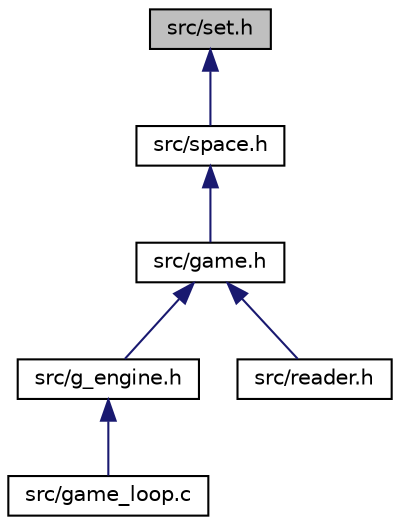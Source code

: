 digraph "src/set.h"
{
  edge [fontname="Helvetica",fontsize="10",labelfontname="Helvetica",labelfontsize="10"];
  node [fontname="Helvetica",fontsize="10",shape=record];
  Node5 [label="src/set.h",height=0.2,width=0.4,color="black", fillcolor="grey75", style="filled", fontcolor="black"];
  Node5 -> Node6 [dir="back",color="midnightblue",fontsize="10",style="solid"];
  Node6 [label="src/space.h",height=0.2,width=0.4,color="black", fillcolor="white", style="filled",URL="$space_8h.html",tooltip="Space module. "];
  Node6 -> Node7 [dir="back",color="midnightblue",fontsize="10",style="solid"];
  Node7 [label="src/game.h",height=0.2,width=0.4,color="black", fillcolor="white", style="filled",URL="$game_8h.html",tooltip="It defines the game interface. "];
  Node7 -> Node8 [dir="back",color="midnightblue",fontsize="10",style="solid"];
  Node8 [label="src/g_engine.h",height=0.2,width=0.4,color="black", fillcolor="white", style="filled",URL="$g__engine_8h.html",tooltip="It defines a textual graphic engine. "];
  Node8 -> Node9 [dir="back",color="midnightblue",fontsize="10",style="solid"];
  Node9 [label="src/game_loop.c",height=0.2,width=0.4,color="black", fillcolor="white", style="filled",URL="$game__loop_8c.html",tooltip="Main game loop. "];
  Node7 -> Node10 [dir="back",color="midnightblue",fontsize="10",style="solid"];
  Node10 [label="src/reader.h",height=0.2,width=0.4,color="black", fillcolor="white", style="filled",URL="$reader_8h.html",tooltip="Defines a game reader. "];
}
